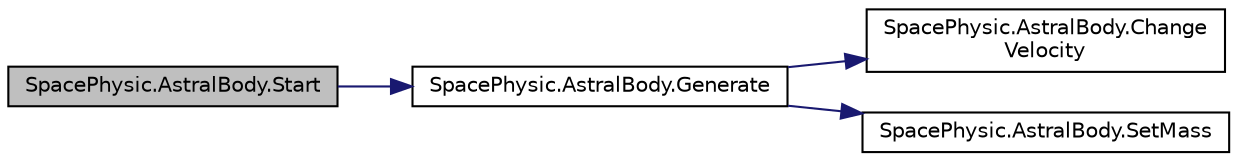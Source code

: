 digraph "SpacePhysic.AstralBody.Start"
{
 // INTERACTIVE_SVG=YES
 // LATEX_PDF_SIZE
  edge [fontname="Helvetica",fontsize="10",labelfontname="Helvetica",labelfontsize="10"];
  node [fontname="Helvetica",fontsize="10",shape=record];
  rankdir="LR";
  Node1 [label="SpacePhysic.AstralBody.Start",height=0.2,width=0.4,color="black", fillcolor="grey75", style="filled", fontcolor="black",tooltip=" "];
  Node1 -> Node2 [color="midnightblue",fontsize="10",style="solid",fontname="Helvetica"];
  Node2 [label="SpacePhysic.AstralBody.Generate",height=0.2,width=0.4,color="black", fillcolor="white", style="filled",URL="$class_space_physic_1_1_astral_body.html#a5c1d5bbbcd247e49603f2d702f9118b0",tooltip=" "];
  Node2 -> Node3 [color="midnightblue",fontsize="10",style="solid",fontname="Helvetica"];
  Node3 [label="SpacePhysic.AstralBody.Change\lVelocity",height=0.2,width=0.4,color="black", fillcolor="white", style="filled",URL="$class_space_physic_1_1_astral_body.html#a8c43caafe4f528c08feb450cba3c5cd7",tooltip="调整星球速度"];
  Node2 -> Node4 [color="midnightblue",fontsize="10",style="solid",fontname="Helvetica"];
  Node4 [label="SpacePhysic.AstralBody.SetMass",height=0.2,width=0.4,color="black", fillcolor="white", style="filled",URL="$class_space_physic_1_1_astral_body.html#a3b69f3ac1f1c3b789f3d9102cdb2a80c",tooltip=" "];
}
